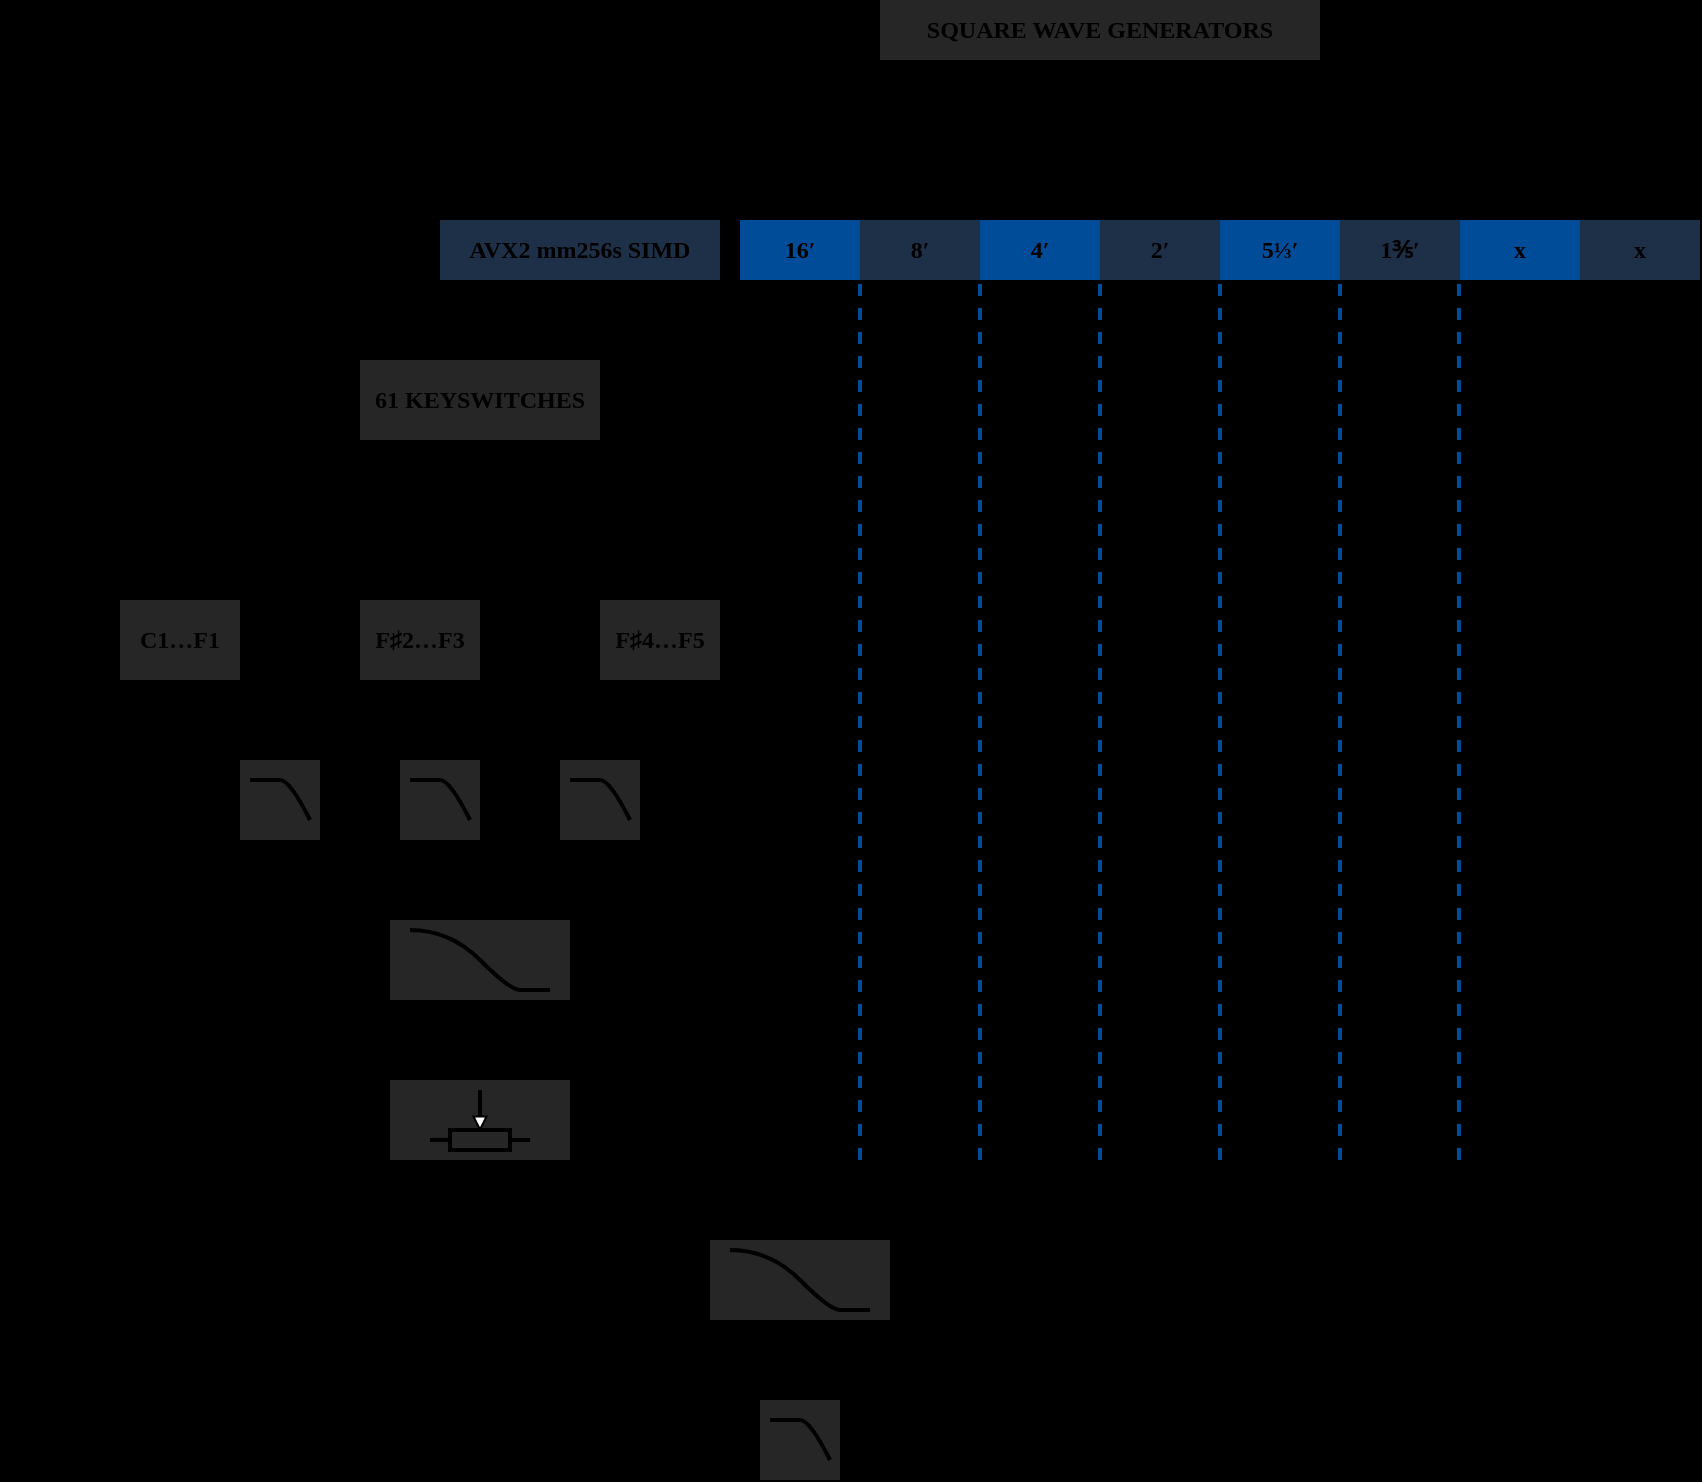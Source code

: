 <mxfile version="24.7.17">
  <diagram name="Page-1" id="xjZ3-Qo4nd3TRNV8Gu6M">
    <mxGraphModel dx="1366" dy="957" grid="1" gridSize="10" guides="1" tooltips="1" connect="1" arrows="1" fold="1" page="1" pageScale="1" pageWidth="850" pageHeight="1100" background="#000000" math="0" shadow="0">
      <root>
        <mxCell id="0" />
        <mxCell id="1" parent="0" />
        <mxCell id="3f7lKnLyzZ9a07wQRAzw-94" value="&lt;span style=&quot;white-space: pre;&quot;&gt;8′&lt;/span&gt;" style="rounded=0;whiteSpace=wrap;html=1;fontFamily=Cantarell;strokeWidth=4;fontStyle=1;fillColor=#1E3047;strokeColor=none;" parent="1" vertex="1">
          <mxGeometry x="470" y="130" width="60" height="30" as="geometry" />
        </mxCell>
        <mxCell id="3f7lKnLyzZ9a07wQRAzw-95" value="4&lt;span style=&quot;white-space: pre;&quot;&gt;′&lt;/span&gt;" style="rounded=0;whiteSpace=wrap;html=1;fontFamily=Cantarell;strokeWidth=4;fontStyle=1;fillColor=#004C99;strokeColor=none;" parent="1" vertex="1">
          <mxGeometry x="530" y="130" width="60" height="30" as="geometry" />
        </mxCell>
        <mxCell id="3f7lKnLyzZ9a07wQRAzw-96" value="2&lt;span style=&quot;white-space: pre;&quot;&gt;′&lt;/span&gt;" style="rounded=0;whiteSpace=wrap;html=1;fontFamily=Cantarell;strokeWidth=4;fontStyle=1;fillColor=#1E3047;strokeColor=none;" parent="1" vertex="1">
          <mxGeometry x="590" y="130" width="60" height="30" as="geometry" />
        </mxCell>
        <mxCell id="3f7lKnLyzZ9a07wQRAzw-97" value="5⅓&lt;span style=&quot;white-space: pre;&quot;&gt;′&lt;/span&gt;" style="rounded=0;whiteSpace=wrap;html=1;fontFamily=Cantarell;strokeWidth=4;fontStyle=1;fillColor=#004C99;strokeColor=none;" parent="1" vertex="1">
          <mxGeometry x="650" y="130" width="60" height="30" as="geometry" />
        </mxCell>
        <mxCell id="3f7lKnLyzZ9a07wQRAzw-99" value="&lt;span style=&quot;text-wrap: nowrap;&quot;&gt;16&lt;/span&gt;&lt;span style=&quot;white-space: pre;&quot;&gt;′&lt;/span&gt;&lt;span style=&quot;text-wrap: nowrap; font-size: 0px; text-align: start;&quot;&gt;%3CmxGraphModel%3E%3Croot%3E%3CmxCell%20id%3D%220%22%2F%3E%3CmxCell%20id%3D%221%22%20parent%3D%220%22%2F%3E%3CmxCell%20id%3D%222%22%20value%3D%22%22%20style%3D%22rounded%3D0%3BwhiteSpace%3Dwrap%3Bhtml%3D1%3B%22%20vertex%3D%221%22%20parent%3D%221%22%3E%3CmxGeometry%20x%3D%22540%22%20y%3D%22120%22%20width%3D%2240%22%20height%3D%22320%22%20as%3D%22geometry%22%2F%3E%3C%2FmxCell%3E%3C%2Froot%3E%3C%2FmxGraphModel%3E&lt;/span&gt;" style="rounded=0;whiteSpace=wrap;html=1;fontFamily=Cantarell;strokeWidth=4;fontStyle=1;fillColor=#004C99;strokeColor=none;labelBackgroundColor=none;" parent="1" vertex="1">
          <mxGeometry x="410" y="130" width="60" height="30" as="geometry" />
        </mxCell>
        <mxCell id="3f7lKnLyzZ9a07wQRAzw-32" style="edgeStyle=orthogonalEdgeStyle;rounded=0;orthogonalLoop=1;jettySize=auto;html=1;exitX=0.5;exitY=1;exitDx=0;exitDy=0;entryX=0.5;entryY=0;entryDx=0;entryDy=0;fontFamily=Cantarell;strokeWidth=2;fontStyle=1;fillColor=none;" parent="1" source="3f7lKnLyzZ9a07wQRAzw-2" target="3f7lKnLyzZ9a07wQRAzw-31" edge="1">
          <mxGeometry relative="1" as="geometry" />
        </mxCell>
        <mxCell id="3f7lKnLyzZ9a07wQRAzw-2" value="C1…F1" style="rounded=0;whiteSpace=wrap;html=1;fontFamily=Cantarell;strokeWidth=2;fontStyle=1;fillColor=#262626;strokeColor=none;" parent="1" vertex="1">
          <mxGeometry x="100" y="320" width="60" height="40" as="geometry" />
        </mxCell>
        <mxCell id="3f7lKnLyzZ9a07wQRAzw-33" style="edgeStyle=orthogonalEdgeStyle;rounded=0;orthogonalLoop=1;jettySize=auto;html=1;entryX=0.5;entryY=0;entryDx=0;entryDy=0;fontFamily=Cantarell;strokeWidth=2;fontStyle=1;fillColor=none;" parent="1" source="3f7lKnLyzZ9a07wQRAzw-3" target="3f7lKnLyzZ9a07wQRAzw-20" edge="1">
          <mxGeometry relative="1" as="geometry" />
        </mxCell>
        <mxCell id="3f7lKnLyzZ9a07wQRAzw-3" value="F♯1…F2" style="rounded=0;whiteSpace=wrap;html=1;fontFamily=Cantarell;strokeWidth=2;fontStyle=1;fillColor=none;strokeColor=none;" parent="1" vertex="1">
          <mxGeometry x="160" y="320" width="60" height="40" as="geometry" />
        </mxCell>
        <mxCell id="3f7lKnLyzZ9a07wQRAzw-34" style="edgeStyle=orthogonalEdgeStyle;rounded=0;orthogonalLoop=1;jettySize=auto;html=1;entryX=0.5;entryY=0;entryDx=0;entryDy=0;fontFamily=Cantarell;strokeWidth=2;fontStyle=1;fillColor=none;" parent="1" source="3f7lKnLyzZ9a07wQRAzw-4" target="3f7lKnLyzZ9a07wQRAzw-22" edge="1">
          <mxGeometry relative="1" as="geometry" />
        </mxCell>
        <mxCell id="3f7lKnLyzZ9a07wQRAzw-4" value="F♯2…F3" style="rounded=0;whiteSpace=wrap;html=1;fontFamily=Cantarell;strokeWidth=2;fontStyle=1;fillColor=#262626;strokeColor=none;" parent="1" vertex="1">
          <mxGeometry x="220" y="320" width="60" height="40" as="geometry" />
        </mxCell>
        <mxCell id="3f7lKnLyzZ9a07wQRAzw-35" style="edgeStyle=orthogonalEdgeStyle;rounded=0;orthogonalLoop=1;jettySize=auto;html=1;entryX=0.5;entryY=0;entryDx=0;entryDy=0;fontFamily=Cantarell;strokeWidth=2;fontStyle=1;fillColor=none;" parent="1" source="3f7lKnLyzZ9a07wQRAzw-5" target="3f7lKnLyzZ9a07wQRAzw-28" edge="1">
          <mxGeometry relative="1" as="geometry" />
        </mxCell>
        <mxCell id="3f7lKnLyzZ9a07wQRAzw-5" value="F♯3…F4" style="rounded=0;whiteSpace=wrap;html=1;fontFamily=Cantarell;strokeWidth=2;fontStyle=1;fillColor=none;strokeColor=none;" parent="1" vertex="1">
          <mxGeometry x="280" y="320" width="60" height="40" as="geometry" />
        </mxCell>
        <mxCell id="3f7lKnLyzZ9a07wQRAzw-36" style="edgeStyle=orthogonalEdgeStyle;rounded=0;orthogonalLoop=1;jettySize=auto;html=1;entryX=0.5;entryY=0;entryDx=0;entryDy=0;fontFamily=Cantarell;strokeWidth=2;fontStyle=1;fillColor=none;" parent="1" source="3f7lKnLyzZ9a07wQRAzw-6" target="3f7lKnLyzZ9a07wQRAzw-29" edge="1">
          <mxGeometry relative="1" as="geometry" />
        </mxCell>
        <mxCell id="3f7lKnLyzZ9a07wQRAzw-6" value="F♯4…F5" style="rounded=0;whiteSpace=wrap;html=1;fontFamily=Cantarell;strokeWidth=2;fontStyle=1;fillColor=#262626;strokeColor=none;" parent="1" vertex="1">
          <mxGeometry x="340" y="320" width="60" height="40" as="geometry" />
        </mxCell>
        <mxCell id="3f7lKnLyzZ9a07wQRAzw-37" style="edgeStyle=orthogonalEdgeStyle;rounded=0;orthogonalLoop=1;jettySize=auto;html=1;entryX=0.5;entryY=0;entryDx=0;entryDy=0;fontFamily=Cantarell;strokeWidth=2;fontStyle=1;fillColor=none;" parent="1" source="3f7lKnLyzZ9a07wQRAzw-7" target="3f7lKnLyzZ9a07wQRAzw-30" edge="1">
          <mxGeometry relative="1" as="geometry" />
        </mxCell>
        <mxCell id="3f7lKnLyzZ9a07wQRAzw-7" value="F♯5…C6" style="rounded=0;whiteSpace=wrap;html=1;fontFamily=Cantarell;strokeWidth=2;fontStyle=1;fillColor=none;strokeColor=none;" parent="1" vertex="1">
          <mxGeometry x="400" y="320" width="60" height="40" as="geometry" />
        </mxCell>
        <mxCell id="3f7lKnLyzZ9a07wQRAzw-10" style="edgeStyle=orthogonalEdgeStyle;rounded=0;orthogonalLoop=1;jettySize=auto;html=1;entryX=0.5;entryY=0;entryDx=0;entryDy=0;fontFamily=Cantarell;strokeWidth=2;fontStyle=1;endArrow=block;endFill=1;fillColor=none;" parent="1" source="3f7lKnLyzZ9a07wQRAzw-8" target="3f7lKnLyzZ9a07wQRAzw-2" edge="1">
          <mxGeometry relative="1" as="geometry">
            <Array as="points">
              <mxPoint x="230" y="260" />
              <mxPoint x="130" y="260" />
            </Array>
          </mxGeometry>
        </mxCell>
        <mxCell id="3f7lKnLyzZ9a07wQRAzw-11" style="edgeStyle=orthogonalEdgeStyle;rounded=0;orthogonalLoop=1;jettySize=auto;html=1;entryX=0.5;entryY=0;entryDx=0;entryDy=0;fontFamily=Cantarell;strokeWidth=2;fontStyle=1;endArrow=block;endFill=1;fillColor=none;" parent="1" source="3f7lKnLyzZ9a07wQRAzw-8" target="3f7lKnLyzZ9a07wQRAzw-3" edge="1">
          <mxGeometry relative="1" as="geometry">
            <Array as="points">
              <mxPoint x="250" y="280" />
              <mxPoint x="190" y="280" />
            </Array>
          </mxGeometry>
        </mxCell>
        <mxCell id="3f7lKnLyzZ9a07wQRAzw-12" style="edgeStyle=orthogonalEdgeStyle;rounded=0;orthogonalLoop=1;jettySize=auto;html=1;entryX=0.5;entryY=0;entryDx=0;entryDy=0;fontFamily=Cantarell;strokeWidth=2;fontStyle=1;endArrow=block;endFill=1;fillColor=none;" parent="1" source="3f7lKnLyzZ9a07wQRAzw-8" target="3f7lKnLyzZ9a07wQRAzw-4" edge="1">
          <mxGeometry relative="1" as="geometry">
            <Array as="points">
              <mxPoint x="270" y="300" />
              <mxPoint x="250" y="300" />
            </Array>
          </mxGeometry>
        </mxCell>
        <mxCell id="3f7lKnLyzZ9a07wQRAzw-13" style="edgeStyle=orthogonalEdgeStyle;rounded=0;orthogonalLoop=1;jettySize=auto;html=1;entryX=0.5;entryY=0;entryDx=0;entryDy=0;fontFamily=Cantarell;strokeWidth=2;fontStyle=1;endArrow=block;endFill=1;fillColor=none;" parent="1" source="3f7lKnLyzZ9a07wQRAzw-8" target="3f7lKnLyzZ9a07wQRAzw-5" edge="1">
          <mxGeometry relative="1" as="geometry">
            <Array as="points">
              <mxPoint x="290" y="300" />
              <mxPoint x="310" y="300" />
            </Array>
          </mxGeometry>
        </mxCell>
        <mxCell id="3f7lKnLyzZ9a07wQRAzw-14" style="edgeStyle=orthogonalEdgeStyle;rounded=0;orthogonalLoop=1;jettySize=auto;html=1;entryX=0.5;entryY=0;entryDx=0;entryDy=0;fontFamily=Cantarell;strokeWidth=2;fontStyle=1;endArrow=block;endFill=1;fillColor=none;" parent="1" source="3f7lKnLyzZ9a07wQRAzw-8" target="3f7lKnLyzZ9a07wQRAzw-6" edge="1">
          <mxGeometry relative="1" as="geometry">
            <Array as="points">
              <mxPoint x="310" y="280" />
              <mxPoint x="370" y="280" />
            </Array>
          </mxGeometry>
        </mxCell>
        <mxCell id="3f7lKnLyzZ9a07wQRAzw-15" style="edgeStyle=orthogonalEdgeStyle;rounded=0;orthogonalLoop=1;jettySize=auto;html=1;entryX=0.5;entryY=0;entryDx=0;entryDy=0;fontFamily=Cantarell;strokeWidth=2;fontStyle=1;endArrow=block;endFill=1;fillColor=none;" parent="1" source="3f7lKnLyzZ9a07wQRAzw-8" target="3f7lKnLyzZ9a07wQRAzw-7" edge="1">
          <mxGeometry relative="1" as="geometry">
            <Array as="points">
              <mxPoint x="330" y="260" />
              <mxPoint x="430" y="260" />
            </Array>
          </mxGeometry>
        </mxCell>
        <mxCell id="3f7lKnLyzZ9a07wQRAzw-8" value="61 KEYSWITCHES" style="rounded=0;whiteSpace=wrap;html=1;fontFamily=Cantarell;strokeWidth=2;fontStyle=1;fillColor=#262626;strokeColor=none;" parent="1" vertex="1">
          <mxGeometry x="220" y="200" width="120" height="40" as="geometry" />
        </mxCell>
        <mxCell id="3f7lKnLyzZ9a07wQRAzw-17" value="PASSIVE FILTER BANK" style="rounded=0;whiteSpace=wrap;html=1;fontFamily=Cantarell;strokeWidth=2;fontStyle=1;fillColor=none;strokeColor=none;" parent="1" vertex="1">
          <mxGeometry x="40" y="400" width="120" height="40" as="geometry" />
        </mxCell>
        <mxCell id="3f7lKnLyzZ9a07wQRAzw-20" value="" style="rounded=0;whiteSpace=wrap;html=1;fontFamily=Cantarell;strokeWidth=2;fontStyle=1;fillColor=none;strokeColor=none;" parent="1" vertex="1">
          <mxGeometry x="200" y="400" width="40" height="40" as="geometry" />
        </mxCell>
        <mxCell id="3f7lKnLyzZ9a07wQRAzw-22" value="" style="rounded=0;whiteSpace=wrap;html=1;fontFamily=Cantarell;strokeWidth=2;fontStyle=1;fillColor=#262626;strokeColor=none;" parent="1" vertex="1">
          <mxGeometry x="240" y="400" width="40" height="40" as="geometry" />
        </mxCell>
        <mxCell id="3f7lKnLyzZ9a07wQRAzw-28" value="" style="rounded=0;whiteSpace=wrap;html=1;fontFamily=Cantarell;strokeWidth=2;fontStyle=1;fillColor=none;strokeColor=none;" parent="1" vertex="1">
          <mxGeometry x="280" y="400" width="40" height="40" as="geometry" />
        </mxCell>
        <mxCell id="3f7lKnLyzZ9a07wQRAzw-29" value="" style="rounded=0;whiteSpace=wrap;html=1;fontFamily=Cantarell;strokeWidth=2;fontStyle=1;fillColor=#262626;strokeColor=none;" parent="1" vertex="1">
          <mxGeometry x="320" y="400" width="40" height="40" as="geometry" />
        </mxCell>
        <mxCell id="3f7lKnLyzZ9a07wQRAzw-52" style="edgeStyle=orthogonalEdgeStyle;rounded=0;orthogonalLoop=1;jettySize=auto;html=1;entryX=0.5;entryY=0;entryDx=0;entryDy=0;fontFamily=Cantarell;strokeWidth=2;fontStyle=1;endArrow=block;endFill=1;fillColor=none;" parent="1" source="3f7lKnLyzZ9a07wQRAzw-30" target="3f7lKnLyzZ9a07wQRAzw-41" edge="1">
          <mxGeometry relative="1" as="geometry">
            <Array as="points">
              <mxPoint x="420" y="420" />
              <mxPoint x="420" y="460" />
              <mxPoint x="280" y="460" />
            </Array>
          </mxGeometry>
        </mxCell>
        <mxCell id="3f7lKnLyzZ9a07wQRAzw-30" value="" style="rounded=0;whiteSpace=wrap;html=1;fontFamily=Cantarell;strokeWidth=2;fontStyle=1;fillColor=none;strokeColor=none;" parent="1" vertex="1">
          <mxGeometry x="360" y="400" width="40" height="40" as="geometry" />
        </mxCell>
        <mxCell id="3f7lKnLyzZ9a07wQRAzw-31" value="" style="rounded=0;whiteSpace=wrap;html=1;fontFamily=Cantarell;strokeWidth=2;fontStyle=1;fillColor=#262626;strokeColor=none;" parent="1" vertex="1">
          <mxGeometry x="160" y="400" width="40" height="40" as="geometry" />
        </mxCell>
        <mxCell id="3f7lKnLyzZ9a07wQRAzw-40" value="NONLINEAR FILTER AMPLIFIER" style="rounded=0;whiteSpace=wrap;html=1;fontFamily=Cantarell;strokeWidth=2;fontStyle=1;fillColor=none;strokeColor=none;" parent="1" vertex="1">
          <mxGeometry x="100" y="480" width="120" height="40" as="geometry" />
        </mxCell>
        <mxCell id="3f7lKnLyzZ9a07wQRAzw-80" style="edgeStyle=orthogonalEdgeStyle;rounded=0;orthogonalLoop=1;jettySize=auto;html=1;entryX=0.5;entryY=0;entryDx=0;entryDy=0;fontFamily=Cantarell;strokeWidth=2;fontStyle=1;endArrow=block;endFill=1;fillColor=none;" parent="1" source="3f7lKnLyzZ9a07wQRAzw-41" target="3f7lKnLyzZ9a07wQRAzw-79" edge="1">
          <mxGeometry relative="1" as="geometry" />
        </mxCell>
        <mxCell id="3f7lKnLyzZ9a07wQRAzw-41" value="" style="rounded=0;whiteSpace=wrap;html=1;fontFamily=Cantarell;strokeWidth=2;fontStyle=1;fillColor=#262626;strokeColor=none;" parent="1" vertex="1">
          <mxGeometry x="235" y="480" width="90" height="40" as="geometry" />
        </mxCell>
        <mxCell id="3f7lKnLyzZ9a07wQRAzw-85" style="edgeStyle=orthogonalEdgeStyle;rounded=0;orthogonalLoop=1;jettySize=auto;html=1;fontFamily=Cantarell;strokeWidth=2;fontStyle=1;endArrow=block;endFill=1;fillColor=none;" parent="1" source="3f7lKnLyzZ9a07wQRAzw-56" target="3f7lKnLyzZ9a07wQRAzw-82" edge="1">
          <mxGeometry relative="1" as="geometry">
            <Array as="points">
              <mxPoint x="500" y="620" />
              <mxPoint x="440" y="620" />
            </Array>
          </mxGeometry>
        </mxCell>
        <mxCell id="3f7lKnLyzZ9a07wQRAzw-56" value="..." style="rounded=0;whiteSpace=wrap;html=1;fontFamily=Cantarell;strokeWidth=2;fontStyle=1;fillColor=none;strokeColor=none;" parent="1" vertex="1">
          <mxGeometry x="480" y="200" width="40" height="400" as="geometry" />
        </mxCell>
        <mxCell id="3f7lKnLyzZ9a07wQRAzw-86" style="edgeStyle=orthogonalEdgeStyle;rounded=0;orthogonalLoop=1;jettySize=auto;html=1;entryX=0.5;entryY=0;entryDx=0;entryDy=0;fontFamily=Cantarell;strokeWidth=2;fontStyle=1;endArrow=block;endFill=1;fillColor=none;" parent="1" source="3f7lKnLyzZ9a07wQRAzw-57" target="3f7lKnLyzZ9a07wQRAzw-82" edge="1">
          <mxGeometry relative="1" as="geometry">
            <Array as="points">
              <mxPoint x="560" y="620" />
              <mxPoint x="440" y="620" />
            </Array>
          </mxGeometry>
        </mxCell>
        <mxCell id="3f7lKnLyzZ9a07wQRAzw-57" value="..." style="rounded=0;whiteSpace=wrap;html=1;fontFamily=Cantarell;strokeWidth=2;fontStyle=1;fillColor=none;strokeColor=none;" parent="1" vertex="1">
          <mxGeometry x="540" y="200" width="40" height="400" as="geometry" />
        </mxCell>
        <mxCell id="3f7lKnLyzZ9a07wQRAzw-87" style="edgeStyle=orthogonalEdgeStyle;rounded=0;orthogonalLoop=1;jettySize=auto;html=1;entryX=0.5;entryY=0;entryDx=0;entryDy=0;fontFamily=Cantarell;strokeWidth=2;fontStyle=1;endArrow=block;endFill=1;fillColor=none;" parent="1" source="3f7lKnLyzZ9a07wQRAzw-58" target="3f7lKnLyzZ9a07wQRAzw-82" edge="1">
          <mxGeometry relative="1" as="geometry">
            <Array as="points">
              <mxPoint x="620" y="620" />
              <mxPoint x="440" y="620" />
            </Array>
          </mxGeometry>
        </mxCell>
        <mxCell id="3f7lKnLyzZ9a07wQRAzw-58" value="..." style="rounded=0;whiteSpace=wrap;html=1;fontFamily=Cantarell;strokeWidth=2;fontStyle=1;fillColor=none;strokeColor=none;" parent="1" vertex="1">
          <mxGeometry x="600" y="200" width="40" height="400" as="geometry" />
        </mxCell>
        <mxCell id="3f7lKnLyzZ9a07wQRAzw-88" style="edgeStyle=orthogonalEdgeStyle;rounded=0;orthogonalLoop=1;jettySize=auto;html=1;entryX=0.5;entryY=0;entryDx=0;entryDy=0;fontFamily=Cantarell;strokeWidth=2;fontStyle=1;endArrow=block;endFill=1;fillColor=none;" parent="1" source="3f7lKnLyzZ9a07wQRAzw-59" target="3f7lKnLyzZ9a07wQRAzw-82" edge="1">
          <mxGeometry relative="1" as="geometry">
            <Array as="points">
              <mxPoint x="680" y="620" />
              <mxPoint x="440" y="620" />
            </Array>
          </mxGeometry>
        </mxCell>
        <mxCell id="3f7lKnLyzZ9a07wQRAzw-59" value="..." style="rounded=0;whiteSpace=wrap;html=1;fontFamily=Cantarell;strokeWidth=2;fontStyle=1;fillColor=none;strokeColor=none;" parent="1" vertex="1">
          <mxGeometry x="660" y="200" width="40" height="400" as="geometry" />
        </mxCell>
        <mxCell id="3f7lKnLyzZ9a07wQRAzw-89" style="edgeStyle=orthogonalEdgeStyle;rounded=0;orthogonalLoop=1;jettySize=auto;html=1;entryX=0.5;entryY=0;entryDx=0;entryDy=0;fontFamily=Cantarell;strokeWidth=2;fontStyle=1;endArrow=block;endFill=1;fillColor=none;" parent="1" source="3f7lKnLyzZ9a07wQRAzw-60" target="3f7lKnLyzZ9a07wQRAzw-82" edge="1">
          <mxGeometry relative="1" as="geometry">
            <Array as="points">
              <mxPoint x="740" y="620" />
              <mxPoint x="440" y="620" />
            </Array>
          </mxGeometry>
        </mxCell>
        <mxCell id="3f7lKnLyzZ9a07wQRAzw-60" value=",,," style="rounded=0;whiteSpace=wrap;html=1;fontFamily=Cantarell;strokeWidth=2;fontStyle=1;fillColor=none;strokeColor=none;" parent="1" vertex="1">
          <mxGeometry x="720" y="200" width="40" height="400" as="geometry" />
        </mxCell>
        <mxCell id="3f7lKnLyzZ9a07wQRAzw-63" value="SQUARE WAVE GENERATORS" style="rounded=0;whiteSpace=wrap;html=1;fontFamily=Cantarell;strokeWidth=2;fontStyle=1;fillColor=#262626;strokeColor=none;" parent="1" vertex="1">
          <mxGeometry x="480" y="20" width="220" height="30" as="geometry" />
        </mxCell>
        <mxCell id="3f7lKnLyzZ9a07wQRAzw-77" value="VOLUME FADER" style="rounded=0;whiteSpace=wrap;html=1;fontFamily=Cantarell;strokeWidth=2;fontStyle=1;fillColor=none;strokeColor=none;" parent="1" vertex="1">
          <mxGeometry x="115" y="560" width="120" height="40" as="geometry" />
        </mxCell>
        <mxCell id="3f7lKnLyzZ9a07wQRAzw-78" value="OUTPUT&lt;div&gt;&amp;nbsp;AMPLIFIER&lt;/div&gt;" style="rounded=0;whiteSpace=wrap;html=1;fontFamily=Cantarell;strokeWidth=2;fontStyle=1;fillColor=none;strokeColor=none;" parent="1" vertex="1">
          <mxGeometry x="280" y="640" width="120" height="40" as="geometry" />
        </mxCell>
        <mxCell id="3f7lKnLyzZ9a07wQRAzw-83" style="edgeStyle=orthogonalEdgeStyle;rounded=0;orthogonalLoop=1;jettySize=auto;html=1;entryX=0.5;entryY=0;entryDx=0;entryDy=0;fontFamily=Cantarell;strokeWidth=2;fontStyle=1;endArrow=block;endFill=1;fillColor=none;" parent="1" source="3f7lKnLyzZ9a07wQRAzw-79" target="3f7lKnLyzZ9a07wQRAzw-82" edge="1">
          <mxGeometry relative="1" as="geometry">
            <Array as="points">
              <mxPoint x="280" y="620" />
              <mxPoint x="440" y="620" />
            </Array>
          </mxGeometry>
        </mxCell>
        <mxCell id="3f7lKnLyzZ9a07wQRAzw-79" value="" style="rounded=0;whiteSpace=wrap;html=1;fontFamily=Cantarell;strokeWidth=2;fontStyle=1;fillColor=#262626;strokeColor=none;" parent="1" vertex="1">
          <mxGeometry x="235" y="560" width="90" height="40" as="geometry" />
        </mxCell>
        <mxCell id="3f7lKnLyzZ9a07wQRAzw-93" style="edgeStyle=orthogonalEdgeStyle;rounded=0;orthogonalLoop=1;jettySize=auto;html=1;entryX=0.5;entryY=0;entryDx=0;entryDy=0;fontFamily=Cantarell;strokeWidth=2;fontStyle=1;endArrow=block;endFill=1;fillColor=none;" parent="1" source="3f7lKnLyzZ9a07wQRAzw-82" target="3f7lKnLyzZ9a07wQRAzw-92" edge="1">
          <mxGeometry relative="1" as="geometry" />
        </mxCell>
        <mxCell id="3f7lKnLyzZ9a07wQRAzw-82" value="" style="rounded=0;whiteSpace=wrap;html=1;fontFamily=Cantarell;strokeWidth=2;fontStyle=1;fillColor=#262626;strokeColor=none;" parent="1" vertex="1">
          <mxGeometry x="395" y="640" width="90" height="40" as="geometry" />
        </mxCell>
        <mxCell id="3f7lKnLyzZ9a07wQRAzw-91" value="TONE CONTROL" style="rounded=0;whiteSpace=wrap;html=1;fontFamily=Cantarell;strokeWidth=2;fontStyle=1;fillColor=none;strokeColor=none;" parent="1" vertex="1">
          <mxGeometry x="290" y="720" width="120" height="40" as="geometry" />
        </mxCell>
        <mxCell id="3f7lKnLyzZ9a07wQRAzw-92" value="" style="rounded=0;whiteSpace=wrap;html=1;fontFamily=Cantarell;strokeWidth=2;fontStyle=1;fillColor=#262626;strokeColor=none;" parent="1" vertex="1">
          <mxGeometry x="420" y="720" width="40" height="40" as="geometry" />
        </mxCell>
        <mxCell id="3f7lKnLyzZ9a07wQRAzw-101" style="edgeStyle=orthogonalEdgeStyle;rounded=0;orthogonalLoop=1;jettySize=auto;html=1;entryX=0.5;entryY=0;entryDx=0;entryDy=0;fontFamily=Cantarell;strokeWidth=2;fontStyle=1;endArrow=block;endFill=1;fillColor=none;" parent="1" source="3f7lKnLyzZ9a07wQRAzw-94" target="3f7lKnLyzZ9a07wQRAzw-56" edge="1">
          <mxGeometry relative="1" as="geometry" />
        </mxCell>
        <mxCell id="3f7lKnLyzZ9a07wQRAzw-102" style="edgeStyle=orthogonalEdgeStyle;rounded=0;orthogonalLoop=1;jettySize=auto;html=1;entryX=0.5;entryY=0;entryDx=0;entryDy=0;fontFamily=Cantarell;strokeWidth=2;fontStyle=1;endArrow=block;endFill=1;fillColor=none;" parent="1" source="3f7lKnLyzZ9a07wQRAzw-95" target="3f7lKnLyzZ9a07wQRAzw-57" edge="1">
          <mxGeometry relative="1" as="geometry" />
        </mxCell>
        <mxCell id="3f7lKnLyzZ9a07wQRAzw-104" style="edgeStyle=orthogonalEdgeStyle;rounded=0;orthogonalLoop=1;jettySize=auto;html=1;entryX=0.5;entryY=0;entryDx=0;entryDy=0;fontFamily=Cantarell;strokeWidth=2;fontStyle=1;endArrow=block;endFill=1;fillColor=none;" parent="1" source="3f7lKnLyzZ9a07wQRAzw-97" target="3f7lKnLyzZ9a07wQRAzw-59" edge="1">
          <mxGeometry relative="1" as="geometry" />
        </mxCell>
        <mxCell id="3f7lKnLyzZ9a07wQRAzw-105" style="edgeStyle=orthogonalEdgeStyle;rounded=0;orthogonalLoop=1;jettySize=auto;html=1;entryX=0.5;entryY=0;entryDx=0;entryDy=0;fontFamily=Cantarell;strokeWidth=2;fontStyle=1;endArrow=block;endFill=1;fillColor=none;" parent="1" target="3f7lKnLyzZ9a07wQRAzw-60" edge="1">
          <mxGeometry relative="1" as="geometry">
            <mxPoint x="740" y="160" as="sourcePoint" />
          </mxGeometry>
        </mxCell>
        <mxCell id="3f7lKnLyzZ9a07wQRAzw-100" style="edgeStyle=orthogonalEdgeStyle;rounded=0;orthogonalLoop=1;jettySize=auto;html=1;entryX=0.5;entryY=0;entryDx=0;entryDy=0;fontFamily=Cantarell;strokeWidth=2;fontStyle=1;endArrow=block;endFill=1;fillColor=none;" parent="1" source="3f7lKnLyzZ9a07wQRAzw-99" target="3f7lKnLyzZ9a07wQRAzw-8" edge="1">
          <mxGeometry relative="1" as="geometry">
            <Array as="points">
              <mxPoint x="440" y="180" />
              <mxPoint x="280" y="180" />
            </Array>
          </mxGeometry>
        </mxCell>
        <mxCell id="3f7lKnLyzZ9a07wQRAzw-103" style="edgeStyle=orthogonalEdgeStyle;rounded=0;orthogonalLoop=1;jettySize=auto;html=1;entryX=0.486;entryY=-0.008;entryDx=0;entryDy=0;entryPerimeter=0;fontFamily=Cantarell;strokeWidth=2;fontStyle=1;endArrow=block;endFill=1;fillColor=none;" parent="1" source="3f7lKnLyzZ9a07wQRAzw-96" target="3f7lKnLyzZ9a07wQRAzw-58" edge="1">
          <mxGeometry relative="1" as="geometry" />
        </mxCell>
        <mxCell id="3f7lKnLyzZ9a07wQRAzw-107" value="&lt;font&gt;AVX2 mm256s SIMD&lt;/font&gt;" style="rounded=0;whiteSpace=wrap;html=1;fontFamily=Cantarell;labelBackgroundColor=none;strokeWidth=4;fontStyle=1;fillColor=#1E3047;strokeColor=none;fontColor=default;" parent="1" vertex="1">
          <mxGeometry x="260" y="130" width="140" height="30" as="geometry" />
        </mxCell>
        <mxCell id="3f7lKnLyzZ9a07wQRAzw-108" value="x" style="rounded=0;whiteSpace=wrap;html=1;fontFamily=Cantarell;strokeWidth=4;fontStyle=1;fillColor=#004C99;strokeColor=none;" parent="1" vertex="1">
          <mxGeometry x="770" y="130" width="60" height="30" as="geometry" />
        </mxCell>
        <mxCell id="3f7lKnLyzZ9a07wQRAzw-109" value="x" style="rounded=0;whiteSpace=wrap;html=1;fontFamily=Cantarell;strokeWidth=4;fontStyle=1;fillColor=#1E3047;strokeColor=none;" parent="1" vertex="1">
          <mxGeometry x="830" y="130" width="60" height="30" as="geometry" />
        </mxCell>
        <mxCell id="3f7lKnLyzZ9a07wQRAzw-111" value="" style="curved=1;endArrow=none;html=1;rounded=0;endFill=0;fontFamily=Cantarell;strokeWidth=2;fontStyle=1;fillColor=none;" parent="1" edge="1">
          <mxGeometry width="50" height="50" relative="1" as="geometry">
            <mxPoint x="195" y="430" as="sourcePoint" />
            <mxPoint x="165" y="410" as="targetPoint" />
            <Array as="points">
              <mxPoint x="185" y="410" />
              <mxPoint x="175" y="410" />
            </Array>
          </mxGeometry>
        </mxCell>
        <mxCell id="3f7lKnLyzZ9a07wQRAzw-112" value="" style="curved=1;endArrow=none;html=1;rounded=0;endFill=0;fontFamily=Cantarell;strokeWidth=2;fontStyle=1;fillColor=none;" parent="1" edge="1">
          <mxGeometry width="50" height="50" relative="1" as="geometry">
            <mxPoint x="235" y="430" as="sourcePoint" />
            <mxPoint x="205" y="410" as="targetPoint" />
            <Array as="points">
              <mxPoint x="225" y="410" />
              <mxPoint x="215" y="410" />
            </Array>
          </mxGeometry>
        </mxCell>
        <mxCell id="3f7lKnLyzZ9a07wQRAzw-113" value="" style="curved=1;endArrow=none;html=1;rounded=0;endFill=0;fontFamily=Cantarell;strokeWidth=2;fontStyle=1;fillColor=none;" parent="1" edge="1">
          <mxGeometry width="50" height="50" relative="1" as="geometry">
            <mxPoint x="275" y="430" as="sourcePoint" />
            <mxPoint x="245" y="410" as="targetPoint" />
            <Array as="points">
              <mxPoint x="265" y="410" />
              <mxPoint x="255" y="410" />
            </Array>
          </mxGeometry>
        </mxCell>
        <mxCell id="3f7lKnLyzZ9a07wQRAzw-114" value="" style="curved=1;endArrow=none;html=1;rounded=0;endFill=0;fontFamily=Cantarell;strokeWidth=2;fontStyle=1;fillColor=none;" parent="1" edge="1">
          <mxGeometry width="50" height="50" relative="1" as="geometry">
            <mxPoint x="315" y="430" as="sourcePoint" />
            <mxPoint x="285" y="410" as="targetPoint" />
            <Array as="points">
              <mxPoint x="305" y="410" />
              <mxPoint x="295" y="410" />
            </Array>
          </mxGeometry>
        </mxCell>
        <mxCell id="3f7lKnLyzZ9a07wQRAzw-115" value="" style="curved=1;endArrow=none;html=1;rounded=0;endFill=0;fontFamily=Cantarell;strokeWidth=2;fontStyle=1;fillColor=none;" parent="1" edge="1">
          <mxGeometry width="50" height="50" relative="1" as="geometry">
            <mxPoint x="355" y="430" as="sourcePoint" />
            <mxPoint x="325" y="410" as="targetPoint" />
            <Array as="points">
              <mxPoint x="345" y="410" />
              <mxPoint x="335" y="410" />
            </Array>
          </mxGeometry>
        </mxCell>
        <mxCell id="3f7lKnLyzZ9a07wQRAzw-116" value="" style="curved=1;endArrow=none;html=1;rounded=0;endFill=0;fontFamily=Cantarell;strokeWidth=2;fontStyle=1;fillColor=none;" parent="1" edge="1">
          <mxGeometry width="50" height="50" relative="1" as="geometry">
            <mxPoint x="395" y="430" as="sourcePoint" />
            <mxPoint x="365" y="410" as="targetPoint" />
            <Array as="points">
              <mxPoint x="385" y="410" />
              <mxPoint x="375" y="410" />
            </Array>
          </mxGeometry>
        </mxCell>
        <mxCell id="3f7lKnLyzZ9a07wQRAzw-119" value="" style="endArrow=none;dashed=1;html=1;rounded=0;entryX=1;entryY=1;entryDx=0;entryDy=0;fontFamily=Cantarell;strokeWidth=2;fontStyle=1;fillColor=none;strokeColor=#004C99;" parent="1" target="3f7lKnLyzZ9a07wQRAzw-99" edge="1">
          <mxGeometry width="50" height="50" relative="1" as="geometry">
            <mxPoint x="470" y="600" as="sourcePoint" />
            <mxPoint x="500" y="310" as="targetPoint" />
          </mxGeometry>
        </mxCell>
        <mxCell id="3f7lKnLyzZ9a07wQRAzw-120" value="" style="endArrow=none;dashed=1;html=1;rounded=0;entryX=1;entryY=1;entryDx=0;entryDy=0;fontFamily=Cantarell;strokeWidth=2;fontStyle=1;fillColor=none;strokeColor=#004C99;" parent="1" edge="1">
          <mxGeometry width="50" height="50" relative="1" as="geometry">
            <mxPoint x="530" y="600" as="sourcePoint" />
            <mxPoint x="530" y="160" as="targetPoint" />
          </mxGeometry>
        </mxCell>
        <mxCell id="3f7lKnLyzZ9a07wQRAzw-121" value="" style="endArrow=none;dashed=1;html=1;rounded=0;entryX=1;entryY=1;entryDx=0;entryDy=0;fontFamily=Cantarell;strokeWidth=2;fontStyle=1;fillColor=none;strokeColor=#004C99;" parent="1" edge="1">
          <mxGeometry width="50" height="50" relative="1" as="geometry">
            <mxPoint x="590" y="600" as="sourcePoint" />
            <mxPoint x="590" y="160" as="targetPoint" />
          </mxGeometry>
        </mxCell>
        <mxCell id="3f7lKnLyzZ9a07wQRAzw-122" value="" style="endArrow=none;dashed=1;html=1;rounded=0;entryX=1;entryY=1;entryDx=0;entryDy=0;fontFamily=Cantarell;strokeWidth=2;fontStyle=1;fillColor=none;strokeColor=#004C99;" parent="1" edge="1">
          <mxGeometry width="50" height="50" relative="1" as="geometry">
            <mxPoint x="650" y="600" as="sourcePoint" />
            <mxPoint x="650" y="160" as="targetPoint" />
          </mxGeometry>
        </mxCell>
        <mxCell id="3f7lKnLyzZ9a07wQRAzw-123" value="" style="endArrow=none;dashed=1;html=1;rounded=0;entryX=1;entryY=1;entryDx=0;entryDy=0;fontFamily=Cantarell;strokeWidth=2;fontStyle=1;fillColor=none;strokeColor=#004C99;" parent="1" edge="1">
          <mxGeometry width="50" height="50" relative="1" as="geometry">
            <mxPoint x="710" y="600" as="sourcePoint" />
            <mxPoint x="710" y="160" as="targetPoint" />
          </mxGeometry>
        </mxCell>
        <mxCell id="3f7lKnLyzZ9a07wQRAzw-124" value="" style="endArrow=none;dashed=1;html=1;rounded=0;entryX=1;entryY=1;entryDx=0;entryDy=0;fontFamily=Cantarell;strokeWidth=2;fontStyle=1;fillColor=none;strokeColor=#004C99;" parent="1" edge="1">
          <mxGeometry width="50" height="50" relative="1" as="geometry">
            <mxPoint x="769.47" y="600" as="sourcePoint" />
            <mxPoint x="769.47" y="160" as="targetPoint" />
          </mxGeometry>
        </mxCell>
        <mxCell id="8FV_RnHDqyyT4ON4mLlY-1" value="&lt;span style=&quot;text-wrap: nowrap;&quot;&gt;1⅗&lt;/span&gt;&lt;span style=&quot;white-space: pre;&quot;&gt;′&lt;/span&gt;&lt;span style=&quot;text-wrap: nowrap; font-size: 0px; text-align: start;&quot;&gt;%3CmxGraphModel%3E%3Croot%3E%3CmxCell%20id%3D%220%22%2F%3E%3CmxCell%20id%3D%221%22%20parent%3D%220%22%2F%3E%3CmxCell%20id%3D%222%22%20value%3D%22%22%20style%3D%22rounded%3D0%3BwhiteSpace%3Dwrap%3Bhtml%3D1%3B%22%20vertex%3D%221%22%20parent%3D%221%22%3E%3CmxGeometry%20x%3D%22540%22%20y%3D%22120%22%20width%3D%2240%22%20height%3D%22320%22%20as%3D%22geometry%22%2F%3E%3C%2FmxCell%3E%3C%2Froot%3E%3C%2FmxGraphModel%3E&lt;/span&gt;" style="rounded=0;whiteSpace=wrap;html=1;fontFamily=Cantarell;strokeWidth=4;fontStyle=1;fillColor=#1E3047;strokeColor=none;labelBackgroundColor=none;" parent="1" vertex="1">
          <mxGeometry x="710" y="130" width="60" height="30" as="geometry" />
        </mxCell>
        <mxCell id="8FV_RnHDqyyT4ON4mLlY-2" value="" style="curved=1;endArrow=none;html=1;rounded=0;fontSize=12;startSize=8;endSize=8;endFill=0;strokeWidth=2;" parent="1" edge="1">
          <mxGeometry width="50" height="50" relative="1" as="geometry">
            <mxPoint x="245" y="485" as="sourcePoint" />
            <mxPoint x="315" y="515" as="targetPoint" />
            <Array as="points">
              <mxPoint x="265" y="485" />
              <mxPoint x="295" y="515" />
              <mxPoint x="305" y="515" />
            </Array>
          </mxGeometry>
        </mxCell>
        <mxCell id="8FV_RnHDqyyT4ON4mLlY-3" value="" style="curved=1;endArrow=none;html=1;rounded=0;fontSize=12;startSize=8;endSize=8;endFill=0;strokeWidth=2;" parent="1" edge="1">
          <mxGeometry width="50" height="50" relative="1" as="geometry">
            <mxPoint x="405" y="645" as="sourcePoint" />
            <mxPoint x="475" y="675" as="targetPoint" />
            <Array as="points">
              <mxPoint x="425" y="645" />
              <mxPoint x="455" y="675" />
              <mxPoint x="465" y="675" />
            </Array>
          </mxGeometry>
        </mxCell>
        <mxCell id="8FV_RnHDqyyT4ON4mLlY-4" value="" style="curved=1;endArrow=none;html=1;rounded=0;endFill=0;fontFamily=Cantarell;strokeWidth=2;fontStyle=1;fillColor=none;" parent="1" edge="1">
          <mxGeometry width="50" height="50" relative="1" as="geometry">
            <mxPoint x="455" y="750" as="sourcePoint" />
            <mxPoint x="425" y="730" as="targetPoint" />
            <Array as="points">
              <mxPoint x="445" y="730" />
              <mxPoint x="435" y="730" />
            </Array>
          </mxGeometry>
        </mxCell>
        <mxCell id="8FV_RnHDqyyT4ON4mLlY-10" style="edgeStyle=orthogonalEdgeStyle;rounded=0;orthogonalLoop=1;jettySize=auto;html=1;entryX=0.5;entryY=0;entryDx=0;entryDy=0;fontFamily=Cantarell;strokeWidth=2;fontStyle=1;endArrow=block;endFill=1;fillColor=none;" parent="1" edge="1">
          <mxGeometry relative="1" as="geometry">
            <Array as="points">
              <mxPoint x="540" y="70" />
              <mxPoint x="440" y="70" />
            </Array>
            <mxPoint x="540" y="50" as="sourcePoint" />
            <mxPoint x="440" y="130" as="targetPoint" />
          </mxGeometry>
        </mxCell>
        <mxCell id="8FV_RnHDqyyT4ON4mLlY-11" style="edgeStyle=orthogonalEdgeStyle;rounded=0;orthogonalLoop=1;jettySize=auto;html=1;entryX=0.5;entryY=0;entryDx=0;entryDy=0;fontFamily=Cantarell;strokeWidth=2;fontStyle=1;endArrow=block;endFill=1;fillColor=none;" parent="1" edge="1">
          <mxGeometry relative="1" as="geometry">
            <Array as="points">
              <mxPoint x="560" y="90" />
              <mxPoint x="500" y="90" />
            </Array>
            <mxPoint x="560" y="50" as="sourcePoint" />
            <mxPoint x="500" y="130" as="targetPoint" />
          </mxGeometry>
        </mxCell>
        <mxCell id="8FV_RnHDqyyT4ON4mLlY-12" style="edgeStyle=orthogonalEdgeStyle;rounded=0;orthogonalLoop=1;jettySize=auto;html=1;entryX=0.5;entryY=0;entryDx=0;entryDy=0;fontFamily=Cantarell;strokeWidth=2;fontStyle=1;endArrow=block;endFill=1;fillColor=none;" parent="1" edge="1">
          <mxGeometry relative="1" as="geometry">
            <Array as="points">
              <mxPoint x="580" y="110" />
              <mxPoint x="560" y="110" />
            </Array>
            <mxPoint x="580" y="50" as="sourcePoint" />
            <mxPoint x="560" y="130" as="targetPoint" />
          </mxGeometry>
        </mxCell>
        <mxCell id="8FV_RnHDqyyT4ON4mLlY-13" style="edgeStyle=orthogonalEdgeStyle;rounded=0;orthogonalLoop=1;jettySize=auto;html=1;entryX=0.5;entryY=0;entryDx=0;entryDy=0;fontFamily=Cantarell;strokeWidth=2;fontStyle=1;endArrow=block;endFill=1;fillColor=none;" parent="1" edge="1">
          <mxGeometry relative="1" as="geometry">
            <Array as="points">
              <mxPoint x="600" y="110" />
              <mxPoint x="620" y="110" />
            </Array>
            <mxPoint x="600" y="50" as="sourcePoint" />
            <mxPoint x="620" y="130" as="targetPoint" />
          </mxGeometry>
        </mxCell>
        <mxCell id="8FV_RnHDqyyT4ON4mLlY-14" style="edgeStyle=orthogonalEdgeStyle;rounded=0;orthogonalLoop=1;jettySize=auto;html=1;entryX=0.5;entryY=0;entryDx=0;entryDy=0;fontFamily=Cantarell;strokeWidth=2;fontStyle=1;endArrow=block;endFill=1;fillColor=none;" parent="1" edge="1">
          <mxGeometry relative="1" as="geometry">
            <Array as="points">
              <mxPoint x="620" y="90" />
              <mxPoint x="680" y="90" />
            </Array>
            <mxPoint x="620" y="50" as="sourcePoint" />
            <mxPoint x="680" y="130" as="targetPoint" />
          </mxGeometry>
        </mxCell>
        <mxCell id="8FV_RnHDqyyT4ON4mLlY-15" style="edgeStyle=orthogonalEdgeStyle;rounded=0;orthogonalLoop=1;jettySize=auto;html=1;entryX=0.5;entryY=0;entryDx=0;entryDy=0;fontFamily=Cantarell;strokeWidth=2;fontStyle=1;endArrow=block;endFill=1;fillColor=none;" parent="1" edge="1">
          <mxGeometry relative="1" as="geometry">
            <Array as="points">
              <mxPoint x="640" y="70" />
              <mxPoint x="740" y="70" />
            </Array>
            <mxPoint x="640" y="50" as="sourcePoint" />
            <mxPoint x="740" y="130" as="targetPoint" />
          </mxGeometry>
        </mxCell>
        <mxCell id="ZMB0svvnSU31-Ft2JByR-11" value="" style="group" parent="1" vertex="1" connectable="0">
          <mxGeometry x="255" y="565" width="50" height="30" as="geometry" />
        </mxCell>
        <mxCell id="ZMB0svvnSU31-Ft2JByR-2" value="" style="rounded=0;whiteSpace=wrap;html=1;fillColor=none;strokeWidth=2;glass=0;shadow=0;" parent="ZMB0svvnSU31-Ft2JByR-11" vertex="1">
          <mxGeometry x="10" y="20" width="30" height="10" as="geometry" />
        </mxCell>
        <mxCell id="ZMB0svvnSU31-Ft2JByR-3" value="" style="endArrow=none;html=1;rounded=0;fontSize=12;startSize=8;endSize=8;curved=1;exitX=1;exitY=0.5;exitDx=0;exitDy=0;strokeWidth=2;" parent="ZMB0svvnSU31-Ft2JByR-11" source="ZMB0svvnSU31-Ft2JByR-2" edge="1">
          <mxGeometry width="50" height="50" relative="1" as="geometry">
            <mxPoint x="70" y="80" as="sourcePoint" />
            <mxPoint x="50" y="25" as="targetPoint" />
          </mxGeometry>
        </mxCell>
        <mxCell id="ZMB0svvnSU31-Ft2JByR-7" value="" style="endArrow=none;html=1;rounded=0;fontSize=12;startSize=8;endSize=8;curved=1;exitX=1;exitY=0.5;exitDx=0;exitDy=0;strokeWidth=2;" parent="ZMB0svvnSU31-Ft2JByR-11" edge="1">
          <mxGeometry width="50" height="50" relative="1" as="geometry">
            <mxPoint y="24.97" as="sourcePoint" />
            <mxPoint x="10" y="24.97" as="targetPoint" />
          </mxGeometry>
        </mxCell>
        <mxCell id="ZMB0svvnSU31-Ft2JByR-8" value="" style="endArrow=none;html=1;rounded=0;fontSize=12;startSize=8;endSize=8;curved=1;strokeWidth=2;" parent="ZMB0svvnSU31-Ft2JByR-11" source="ZMB0svvnSU31-Ft2JByR-9" edge="1">
          <mxGeometry width="50" height="50" relative="1" as="geometry">
            <mxPoint x="25" y="20" as="sourcePoint" />
            <mxPoint x="25" as="targetPoint" />
          </mxGeometry>
        </mxCell>
        <mxCell id="ZMB0svvnSU31-Ft2JByR-10" value="" style="endArrow=none;html=1;rounded=0;fontSize=12;startSize=8;endSize=8;curved=1;strokeWidth=2;" parent="ZMB0svvnSU31-Ft2JByR-11" target="ZMB0svvnSU31-Ft2JByR-9" edge="1">
          <mxGeometry width="50" height="50" relative="1" as="geometry">
            <mxPoint x="25" y="20" as="sourcePoint" />
            <mxPoint x="25" as="targetPoint" />
          </mxGeometry>
        </mxCell>
        <mxCell id="ZMB0svvnSU31-Ft2JByR-9" value="" style="triangle;whiteSpace=wrap;html=1;rotation=90;fillColor=#FFFFFF;" parent="ZMB0svvnSU31-Ft2JByR-11" vertex="1">
          <mxGeometry x="21.75" y="13.25" width="6.5" height="6.5" as="geometry" />
        </mxCell>
      </root>
    </mxGraphModel>
  </diagram>
</mxfile>
